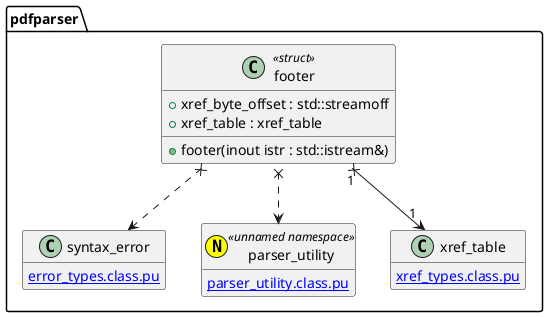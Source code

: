 @startuml parser
hide empty members
namespace pdfparser {
class footer <<struct>> {
	+xref_byte_offset : std::streamoff
	+xref_table : xref_table

	+footer(inout istr : std::istream&)
}
footer x..> syntax_error
footer x..> parser_utility
footer "1" x--> "1" xref_table

class syntax_error {
	[[error_types.class.pu]]
}
annotation parser_utility <<(N, yellow) unnamed namespace>> {
	[[parser_utility.class.pu]]
}
class xref_table {
	[[xref_types.class.pu]]
}
}
@enduml
